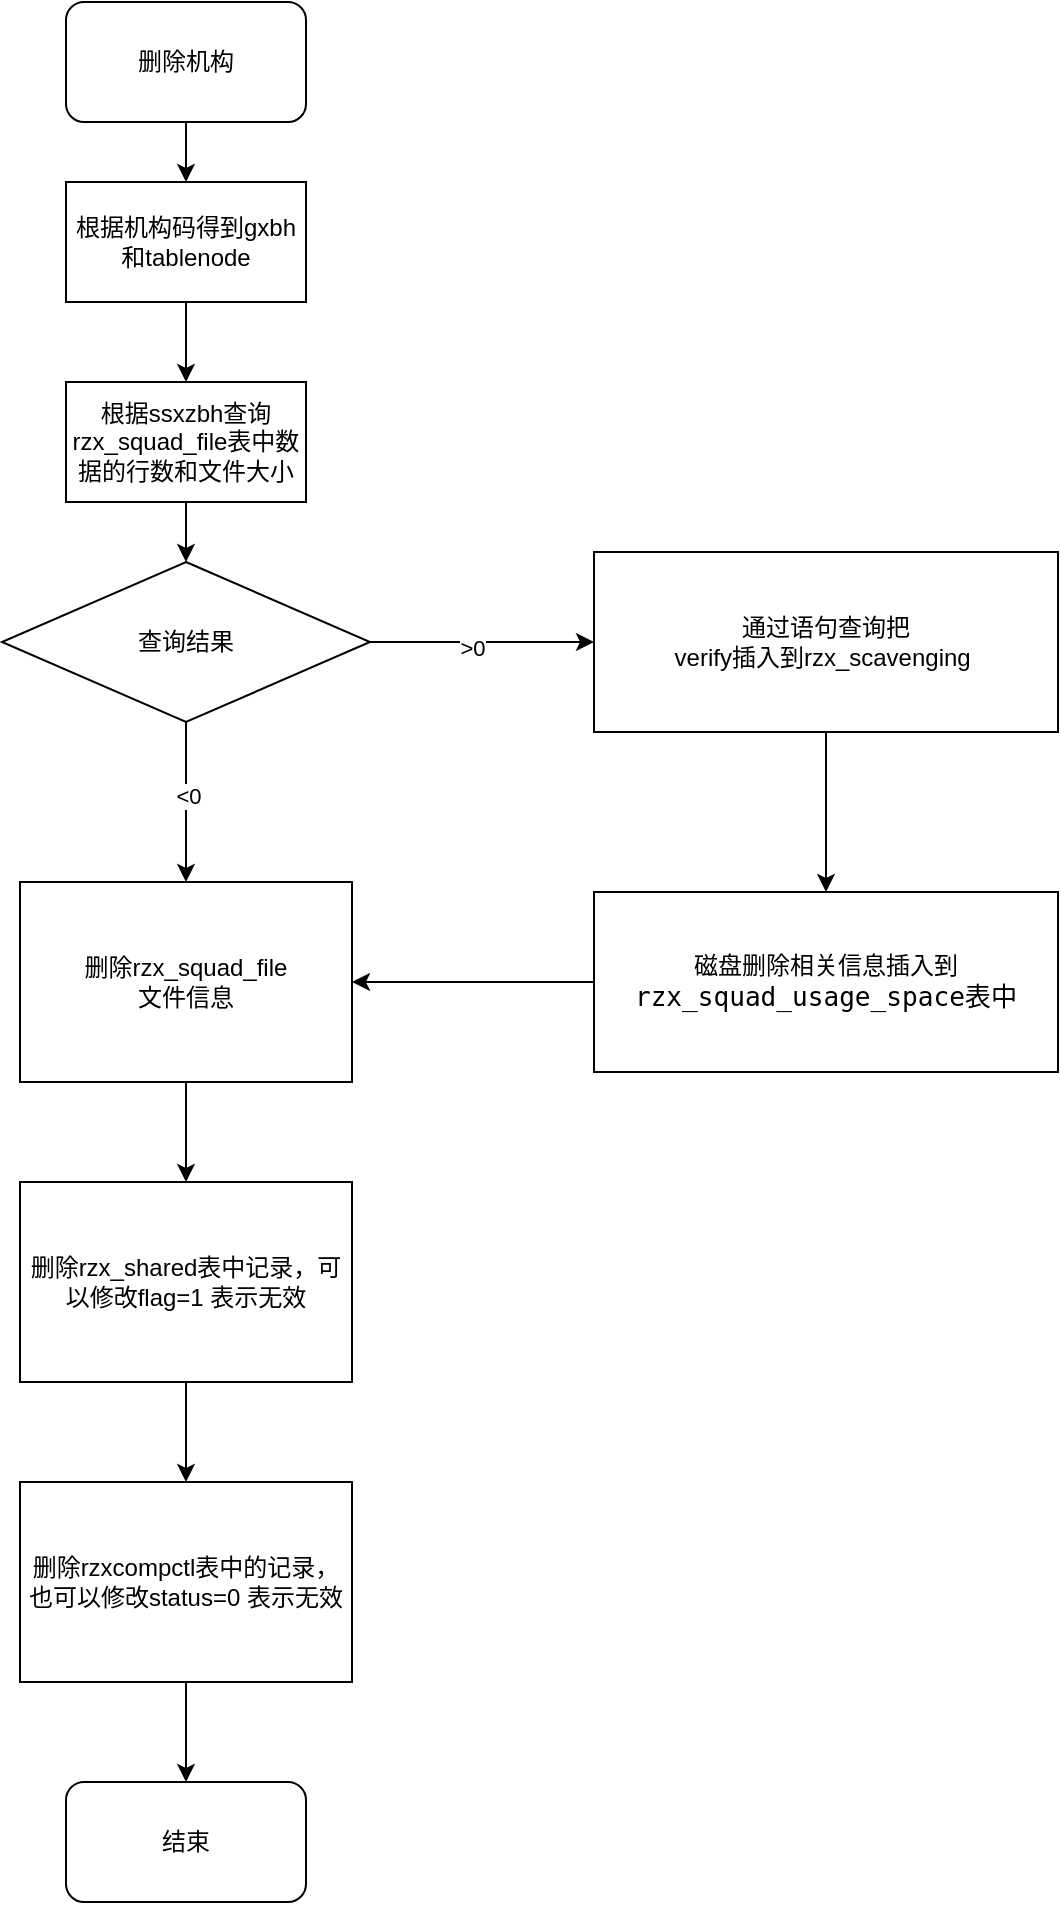 <mxfile version="16.6.4" type="github">
  <diagram id="SxZBxJGh8H3MOp1xeRJv" name="Page-1">
    <mxGraphModel dx="852" dy="1097" grid="1" gridSize="10" guides="1" tooltips="1" connect="1" arrows="1" fold="1" page="1" pageScale="1" pageWidth="827" pageHeight="1169" math="0" shadow="0">
      <root>
        <mxCell id="0" />
        <mxCell id="1" parent="0" />
        <mxCell id="Fue6ULY24Gqi7CpFy456-1" value="结束" style="rounded=1;whiteSpace=wrap;html=1;" vertex="1" parent="1">
          <mxGeometry x="294" y="990" width="120" height="60" as="geometry" />
        </mxCell>
        <mxCell id="Fue6ULY24Gqi7CpFy456-4" value="" style="edgeStyle=orthogonalEdgeStyle;rounded=0;orthogonalLoop=1;jettySize=auto;html=1;" edge="1" parent="1" source="Fue6ULY24Gqi7CpFy456-2" target="Fue6ULY24Gqi7CpFy456-3">
          <mxGeometry relative="1" as="geometry" />
        </mxCell>
        <mxCell id="Fue6ULY24Gqi7CpFy456-2" value="删除机构" style="rounded=1;whiteSpace=wrap;html=1;" vertex="1" parent="1">
          <mxGeometry x="294" y="100" width="120" height="60" as="geometry" />
        </mxCell>
        <mxCell id="Fue6ULY24Gqi7CpFy456-6" value="" style="edgeStyle=orthogonalEdgeStyle;rounded=0;orthogonalLoop=1;jettySize=auto;html=1;" edge="1" parent="1" source="Fue6ULY24Gqi7CpFy456-3" target="Fue6ULY24Gqi7CpFy456-5">
          <mxGeometry relative="1" as="geometry" />
        </mxCell>
        <mxCell id="Fue6ULY24Gqi7CpFy456-3" value="根据机构码得到gxbh和tablenode" style="rounded=0;whiteSpace=wrap;html=1;" vertex="1" parent="1">
          <mxGeometry x="294" y="190" width="120" height="60" as="geometry" />
        </mxCell>
        <mxCell id="Fue6ULY24Gqi7CpFy456-8" value="" style="edgeStyle=orthogonalEdgeStyle;rounded=0;orthogonalLoop=1;jettySize=auto;html=1;" edge="1" parent="1" source="Fue6ULY24Gqi7CpFy456-5">
          <mxGeometry relative="1" as="geometry">
            <mxPoint x="354" y="380" as="targetPoint" />
          </mxGeometry>
        </mxCell>
        <mxCell id="Fue6ULY24Gqi7CpFy456-5" value="根据ssxzbh查询rzx_squad_file表中数据的行数和文件大小" style="rounded=0;whiteSpace=wrap;html=1;" vertex="1" parent="1">
          <mxGeometry x="294" y="290" width="120" height="60" as="geometry" />
        </mxCell>
        <mxCell id="Fue6ULY24Gqi7CpFy456-21" value="" style="edgeStyle=orthogonalEdgeStyle;rounded=0;orthogonalLoop=1;jettySize=auto;html=1;" edge="1" parent="1" source="Fue6ULY24Gqi7CpFy456-17" target="Fue6ULY24Gqi7CpFy456-20">
          <mxGeometry relative="1" as="geometry" />
        </mxCell>
        <mxCell id="Fue6ULY24Gqi7CpFy456-17" value="删除rzx_squad_file&lt;br&gt;文件信息" style="rounded=0;whiteSpace=wrap;html=1;" vertex="1" parent="1">
          <mxGeometry x="271" y="540" width="166" height="100" as="geometry" />
        </mxCell>
        <mxCell id="Fue6ULY24Gqi7CpFy456-24" value="" style="edgeStyle=orthogonalEdgeStyle;rounded=0;orthogonalLoop=1;jettySize=auto;html=1;" edge="1" parent="1" source="Fue6ULY24Gqi7CpFy456-20" target="Fue6ULY24Gqi7CpFy456-23">
          <mxGeometry relative="1" as="geometry" />
        </mxCell>
        <mxCell id="Fue6ULY24Gqi7CpFy456-20" value="&lt;div&gt;删除rzx_shared表中记录，可以修改flag=1 表示无效&lt;/div&gt;" style="rounded=0;whiteSpace=wrap;html=1;" vertex="1" parent="1">
          <mxGeometry x="271" y="690" width="166" height="100" as="geometry" />
        </mxCell>
        <mxCell id="Fue6ULY24Gqi7CpFy456-25" value="" style="edgeStyle=orthogonalEdgeStyle;rounded=0;orthogonalLoop=1;jettySize=auto;html=1;" edge="1" parent="1" source="Fue6ULY24Gqi7CpFy456-23" target="Fue6ULY24Gqi7CpFy456-1">
          <mxGeometry relative="1" as="geometry" />
        </mxCell>
        <mxCell id="Fue6ULY24Gqi7CpFy456-23" value="删除rzxcompctl表中的记录，&lt;br&gt;也可以修改status=0 表示无效" style="rounded=0;whiteSpace=wrap;html=1;" vertex="1" parent="1">
          <mxGeometry x="271" y="840" width="166" height="100" as="geometry" />
        </mxCell>
        <mxCell id="Fue6ULY24Gqi7CpFy456-28" value="" style="edgeStyle=orthogonalEdgeStyle;rounded=0;orthogonalLoop=1;jettySize=auto;html=1;" edge="1" parent="1" source="Fue6ULY24Gqi7CpFy456-26" target="Fue6ULY24Gqi7CpFy456-27">
          <mxGeometry relative="1" as="geometry" />
        </mxCell>
        <mxCell id="Fue6ULY24Gqi7CpFy456-29" value="&amp;gt;0" style="edgeLabel;html=1;align=center;verticalAlign=middle;resizable=0;points=[];" vertex="1" connectable="0" parent="Fue6ULY24Gqi7CpFy456-28">
          <mxGeometry x="-0.116" y="-3" relative="1" as="geometry">
            <mxPoint x="1" as="offset" />
          </mxGeometry>
        </mxCell>
        <mxCell id="Fue6ULY24Gqi7CpFy456-32" value="" style="edgeStyle=orthogonalEdgeStyle;rounded=0;orthogonalLoop=1;jettySize=auto;html=1;" edge="1" parent="1" source="Fue6ULY24Gqi7CpFy456-26" target="Fue6ULY24Gqi7CpFy456-17">
          <mxGeometry relative="1" as="geometry" />
        </mxCell>
        <mxCell id="Fue6ULY24Gqi7CpFy456-34" value="&amp;lt;0" style="edgeLabel;html=1;align=center;verticalAlign=middle;resizable=0;points=[];" vertex="1" connectable="0" parent="Fue6ULY24Gqi7CpFy456-32">
          <mxGeometry x="-0.087" y="1" relative="1" as="geometry">
            <mxPoint as="offset" />
          </mxGeometry>
        </mxCell>
        <mxCell id="Fue6ULY24Gqi7CpFy456-26" value="查询结果" style="rhombus;whiteSpace=wrap;html=1;" vertex="1" parent="1">
          <mxGeometry x="262" y="380" width="184" height="80" as="geometry" />
        </mxCell>
        <mxCell id="Fue6ULY24Gqi7CpFy456-31" value="" style="edgeStyle=orthogonalEdgeStyle;rounded=0;orthogonalLoop=1;jettySize=auto;html=1;" edge="1" parent="1" source="Fue6ULY24Gqi7CpFy456-27" target="Fue6ULY24Gqi7CpFy456-30">
          <mxGeometry relative="1" as="geometry" />
        </mxCell>
        <mxCell id="Fue6ULY24Gqi7CpFy456-27" value="&lt;div&gt;通过语句查询把&lt;/div&gt;verify插入到rzx_scavenging&amp;nbsp;" style="whiteSpace=wrap;html=1;" vertex="1" parent="1">
          <mxGeometry x="558" y="375" width="232" height="90" as="geometry" />
        </mxCell>
        <mxCell id="Fue6ULY24Gqi7CpFy456-33" style="edgeStyle=orthogonalEdgeStyle;rounded=0;orthogonalLoop=1;jettySize=auto;html=1;entryX=1;entryY=0.5;entryDx=0;entryDy=0;" edge="1" parent="1" source="Fue6ULY24Gqi7CpFy456-30" target="Fue6ULY24Gqi7CpFy456-17">
          <mxGeometry relative="1" as="geometry" />
        </mxCell>
        <mxCell id="Fue6ULY24Gqi7CpFy456-30" value="磁盘删除相关信息插入到&lt;span style=&quot;background-color: rgb(255 , 255 , 255) ; font-family: &amp;#34;jetbrains mono&amp;#34; , monospace ; font-size: 9.8pt&quot;&gt;rzx_squad_usage_space表中&lt;/span&gt;&lt;div&gt;&lt;/div&gt;" style="whiteSpace=wrap;html=1;" vertex="1" parent="1">
          <mxGeometry x="558" y="545" width="232" height="90" as="geometry" />
        </mxCell>
      </root>
    </mxGraphModel>
  </diagram>
</mxfile>
